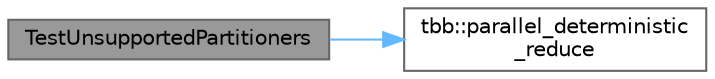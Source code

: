 digraph "TestUnsupportedPartitioners"
{
 // LATEX_PDF_SIZE
  bgcolor="transparent";
  edge [fontname=Helvetica,fontsize=10,labelfontname=Helvetica,labelfontsize=10];
  node [fontname=Helvetica,fontsize=10,shape=box,height=0.2,width=0.4];
  rankdir="LR";
  Node1 [id="Node000001",label="TestUnsupportedPartitioners",height=0.2,width=0.4,color="gray40", fillcolor="grey60", style="filled", fontcolor="black",tooltip=" "];
  Node1 -> Node2 [id="edge2_Node000001_Node000002",color="steelblue1",style="solid",tooltip=" "];
  Node2 [id="Node000002",label="tbb::parallel_deterministic\l_reduce",height=0.2,width=0.4,color="grey40", fillcolor="white", style="filled",URL="$group__algorithms.html#ga1fd7e3c43592dfe1ae3e3572bd80d4f6",tooltip="Parallel iteration with deterministic reduction and default simple partitioner."];
}

